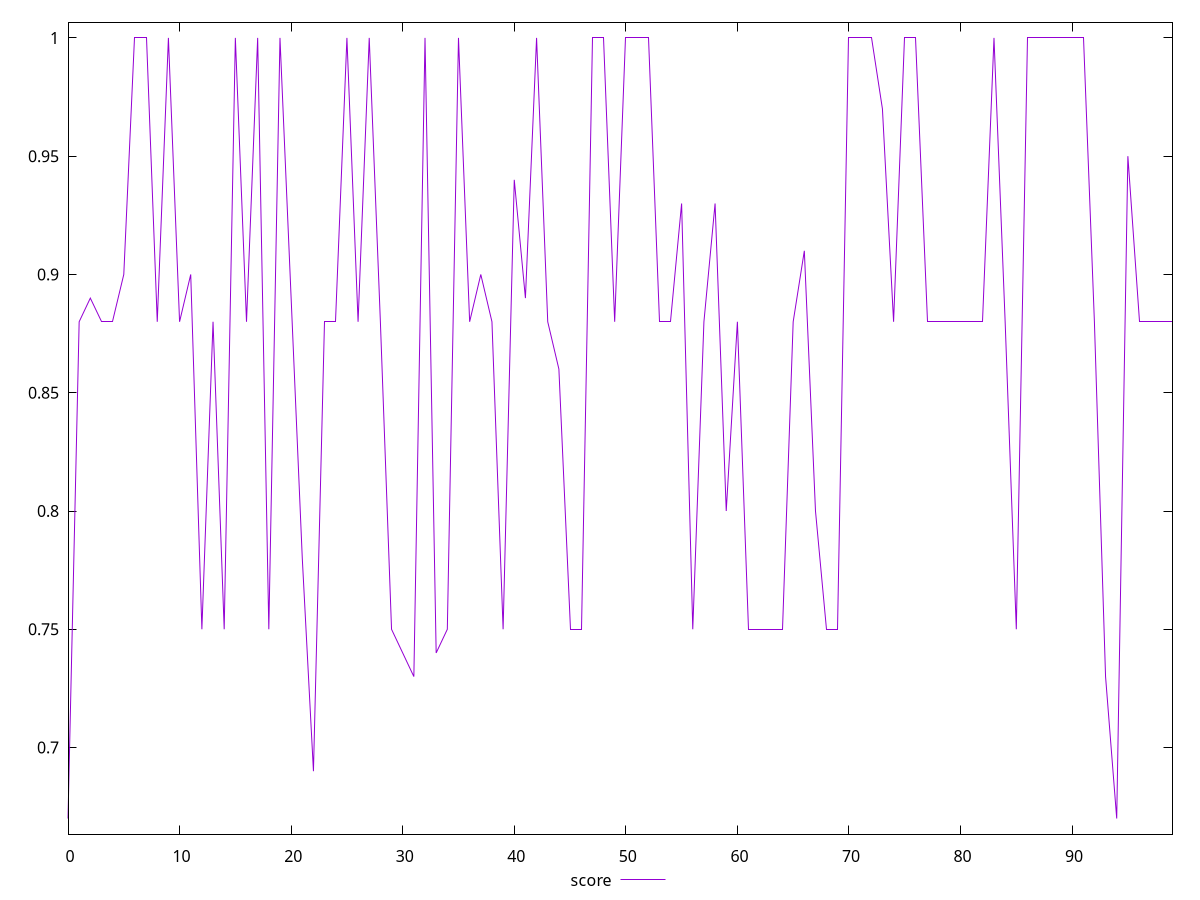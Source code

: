 reset

$score <<EOF
0 0.67
1 0.88
2 0.89
3 0.88
4 0.88
5 0.9
6 1
7 1
8 0.88
9 1
10 0.88
11 0.9
12 0.75
13 0.88
14 0.75
15 1
16 0.88
17 1
18 0.75
19 1
20 0.89
21 0.78
22 0.69
23 0.88
24 0.88
25 1
26 0.88
27 1
28 0.88
29 0.75
30 0.74
31 0.73
32 1
33 0.74
34 0.75
35 1
36 0.88
37 0.9
38 0.88
39 0.75
40 0.94
41 0.89
42 1
43 0.88
44 0.86
45 0.75
46 0.75
47 1
48 1
49 0.88
50 1
51 1
52 1
53 0.88
54 0.88
55 0.93
56 0.75
57 0.88
58 0.93
59 0.8
60 0.88
61 0.75
62 0.75
63 0.75
64 0.75
65 0.88
66 0.91
67 0.8
68 0.75
69 0.75
70 1
71 1
72 1
73 0.97
74 0.88
75 1
76 1
77 0.88
78 0.88
79 0.88
80 0.88
81 0.88
82 0.88
83 1
84 0.88
85 0.75
86 1
87 1
88 1
89 1
90 1
91 1
92 0.88
93 0.73
94 0.67
95 0.95
96 0.88
97 0.88
98 0.88
99 0.88
EOF

set key outside below
set xrange [0:99]
set yrange [0.6634:1.0066]
set trange [0.6634:1.0066]
set terminal svg size 640, 500 enhanced background rgb 'white'
set output "report_00013_2021-02-09T12-04-24.940Z/unused-css-rules/samples/pages+cached+noadtech/score/values.svg"

plot $score title "score" with line

reset
